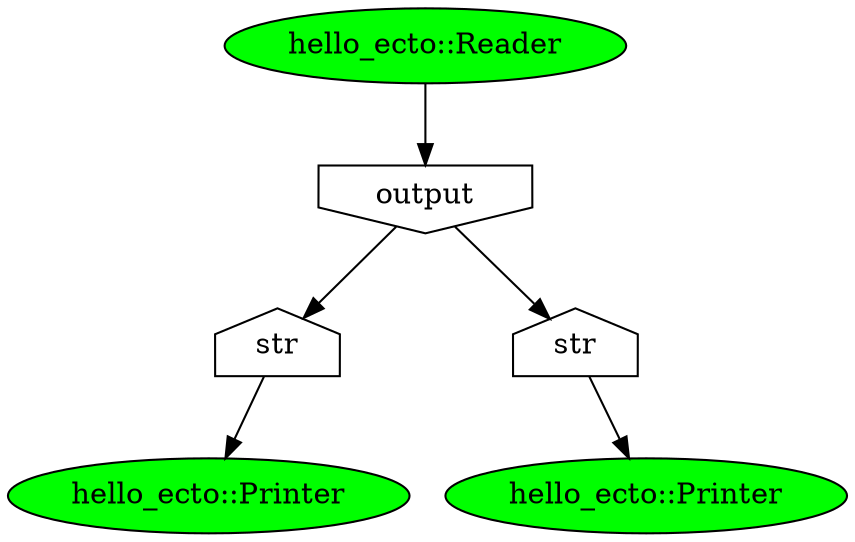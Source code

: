 digraph G {
0[label="hello_ecto::Reader",fillcolor=green, style="rounded,filled"];
1[label="hello_ecto::Printer",fillcolor=green, style="rounded,filled"];
2[label="output", shape=invhouse];
3[label="str", shape=house];
4[label="hello_ecto::Printer",fillcolor=green, style="rounded,filled"];
5[label="str", shape=house];
0->2 ;
2->3 ;
3->1 ;
2->5 ;
5->4 ;
}
